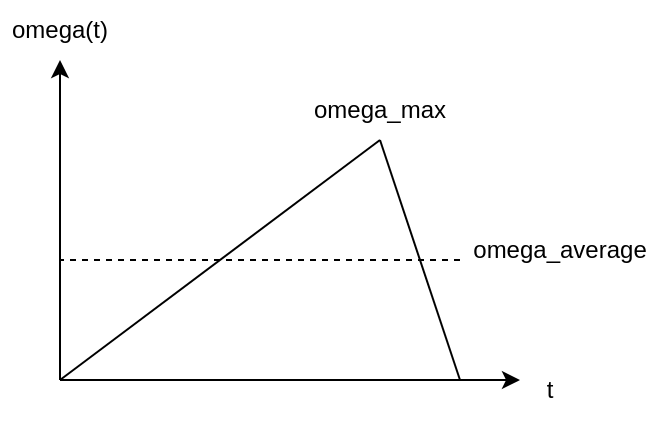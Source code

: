 <mxfile version="20.8.16" type="device"><diagram name="Page-1" id="vjCDgmH6x-EN3jFoASmx"><mxGraphModel dx="830" dy="482" grid="1" gridSize="10" guides="1" tooltips="1" connect="1" arrows="1" fold="1" page="1" pageScale="1" pageWidth="827" pageHeight="1169" math="0" shadow="0"><root><mxCell id="0"/><mxCell id="1" parent="0"/><mxCell id="1lcd5KahzCJ0y5aDxZA_-1" value="" style="endArrow=classic;html=1;rounded=0;endFill=1;" edge="1" parent="1"><mxGeometry width="50" height="50" relative="1" as="geometry"><mxPoint x="240" y="360" as="sourcePoint"/><mxPoint x="470" y="360" as="targetPoint"/><Array as="points"><mxPoint x="290" y="360"/></Array></mxGeometry></mxCell><mxCell id="1lcd5KahzCJ0y5aDxZA_-3" value="" style="endArrow=classic;html=1;rounded=0;endFill=1;" edge="1" parent="1"><mxGeometry width="50" height="50" relative="1" as="geometry"><mxPoint x="240" y="360" as="sourcePoint"/><mxPoint x="240" y="200" as="targetPoint"/></mxGeometry></mxCell><mxCell id="1lcd5KahzCJ0y5aDxZA_-4" value="omega(t)" style="text;html=1;strokeColor=none;fillColor=none;align=center;verticalAlign=middle;whiteSpace=wrap;rounded=0;" vertex="1" parent="1"><mxGeometry x="210" y="170" width="60" height="30" as="geometry"/></mxCell><mxCell id="1lcd5KahzCJ0y5aDxZA_-5" value="t" style="text;html=1;strokeColor=none;fillColor=none;align=center;verticalAlign=middle;whiteSpace=wrap;rounded=0;" vertex="1" parent="1"><mxGeometry x="470" y="350" width="30" height="30" as="geometry"/></mxCell><mxCell id="1lcd5KahzCJ0y5aDxZA_-6" value="" style="endArrow=none;html=1;rounded=0;" edge="1" parent="1"><mxGeometry width="50" height="50" relative="1" as="geometry"><mxPoint x="240" y="360" as="sourcePoint"/><mxPoint x="400" y="240" as="targetPoint"/></mxGeometry></mxCell><mxCell id="1lcd5KahzCJ0y5aDxZA_-7" value="" style="endArrow=none;html=1;rounded=0;" edge="1" parent="1"><mxGeometry width="50" height="50" relative="1" as="geometry"><mxPoint x="400" y="240" as="sourcePoint"/><mxPoint x="440" y="360" as="targetPoint"/></mxGeometry></mxCell><mxCell id="1lcd5KahzCJ0y5aDxZA_-8" value="" style="endArrow=none;dashed=1;html=1;rounded=0;" edge="1" parent="1"><mxGeometry width="50" height="50" relative="1" as="geometry"><mxPoint x="440" y="300" as="sourcePoint"/><mxPoint x="240" y="300" as="targetPoint"/></mxGeometry></mxCell><mxCell id="1lcd5KahzCJ0y5aDxZA_-9" value="omega_average" style="text;html=1;strokeColor=none;fillColor=none;align=center;verticalAlign=middle;whiteSpace=wrap;rounded=0;" vertex="1" parent="1"><mxGeometry x="460" y="280" width="60" height="30" as="geometry"/></mxCell><mxCell id="1lcd5KahzCJ0y5aDxZA_-10" value="omega_max" style="text;html=1;strokeColor=none;fillColor=none;align=center;verticalAlign=middle;whiteSpace=wrap;rounded=0;" vertex="1" parent="1"><mxGeometry x="370" y="210" width="60" height="30" as="geometry"/></mxCell></root></mxGraphModel></diagram></mxfile>